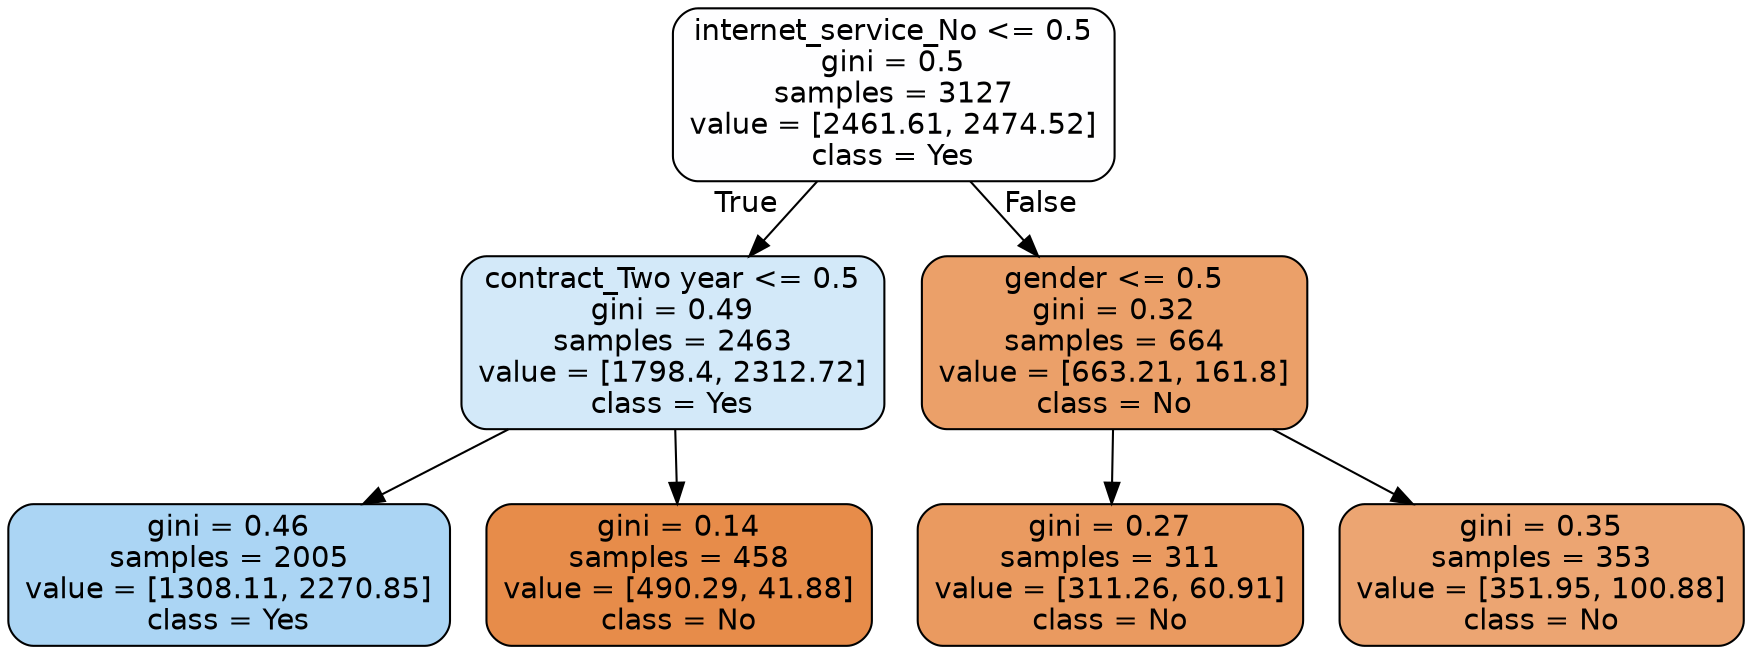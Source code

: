 digraph Tree {
node [shape=box, style="filled, rounded", color="black", fontname=helvetica] ;
edge [fontname=helvetica] ;
0 [label="internet_service_No <= 0.5\ngini = 0.5\nsamples = 3127\nvalue = [2461.61, 2474.52]\nclass = Yes", fillcolor="#fefeff"] ;
1 [label="contract_Two year <= 0.5\ngini = 0.49\nsamples = 2463\nvalue = [1798.4, 2312.72]\nclass = Yes", fillcolor="#d3e9f9"] ;
0 -> 1 [labeldistance=2.5, labelangle=45, headlabel="True"] ;
2 [label="gini = 0.46\nsamples = 2005\nvalue = [1308.11, 2270.85]\nclass = Yes", fillcolor="#abd5f4"] ;
1 -> 2 ;
3 [label="gini = 0.14\nsamples = 458\nvalue = [490.29, 41.88]\nclass = No", fillcolor="#e78c4a"] ;
1 -> 3 ;
4 [label="gender <= 0.5\ngini = 0.32\nsamples = 664\nvalue = [663.21, 161.8]\nclass = No", fillcolor="#eba069"] ;
0 -> 4 [labeldistance=2.5, labelangle=-45, headlabel="False"] ;
5 [label="gini = 0.27\nsamples = 311\nvalue = [311.26, 60.91]\nclass = No", fillcolor="#ea9a60"] ;
4 -> 5 ;
6 [label="gini = 0.35\nsamples = 353\nvalue = [351.95, 100.88]\nclass = No", fillcolor="#eca572"] ;
4 -> 6 ;
}
